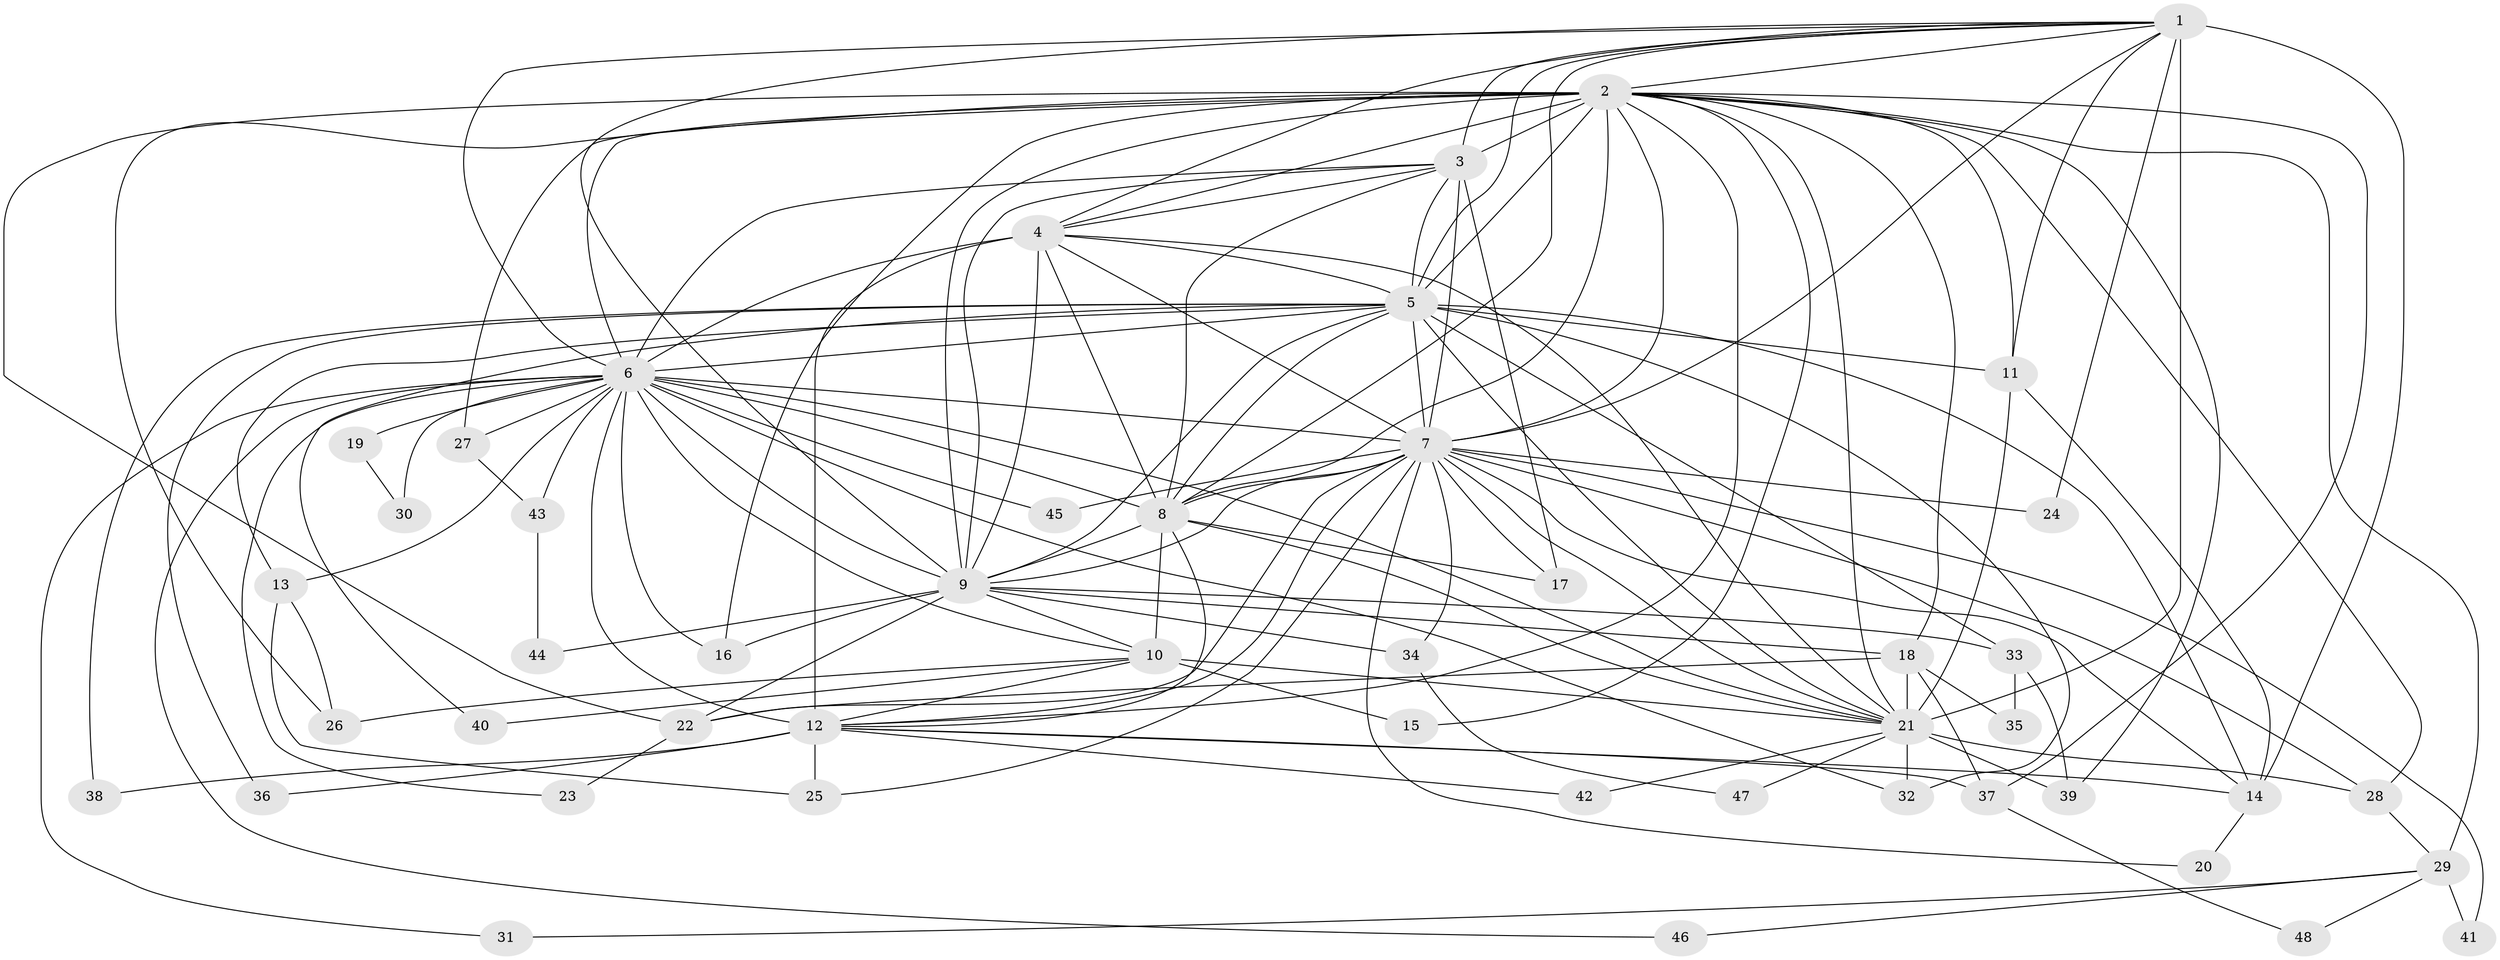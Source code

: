 // original degree distribution, {29: 0.016666666666666666, 19: 0.016666666666666666, 23: 0.016666666666666666, 30: 0.008333333333333333, 20: 0.008333333333333333, 18: 0.008333333333333333, 14: 0.008333333333333333, 2: 0.5333333333333333, 3: 0.19166666666666668, 4: 0.11666666666666667, 8: 0.008333333333333333, 6: 0.025, 5: 0.03333333333333333, 7: 0.008333333333333333}
// Generated by graph-tools (version 1.1) at 2025/49/03/04/25 22:49:21]
// undirected, 48 vertices, 140 edges
graph export_dot {
  node [color=gray90,style=filled];
  1;
  2;
  3;
  4;
  5;
  6;
  7;
  8;
  9;
  10;
  11;
  12;
  13;
  14;
  15;
  16;
  17;
  18;
  19;
  20;
  21;
  22;
  23;
  24;
  25;
  26;
  27;
  28;
  29;
  30;
  31;
  32;
  33;
  34;
  35;
  36;
  37;
  38;
  39;
  40;
  41;
  42;
  43;
  44;
  45;
  46;
  47;
  48;
  1 -- 2 [weight=1.0];
  1 -- 3 [weight=1.0];
  1 -- 4 [weight=1.0];
  1 -- 5 [weight=1.0];
  1 -- 6 [weight=1.0];
  1 -- 7 [weight=3.0];
  1 -- 8 [weight=1.0];
  1 -- 9 [weight=1.0];
  1 -- 11 [weight=1.0];
  1 -- 14 [weight=2.0];
  1 -- 21 [weight=14.0];
  1 -- 24 [weight=2.0];
  2 -- 3 [weight=12.0];
  2 -- 4 [weight=5.0];
  2 -- 5 [weight=1.0];
  2 -- 6 [weight=4.0];
  2 -- 7 [weight=4.0];
  2 -- 8 [weight=1.0];
  2 -- 9 [weight=2.0];
  2 -- 11 [weight=1.0];
  2 -- 12 [weight=6.0];
  2 -- 15 [weight=1.0];
  2 -- 16 [weight=1.0];
  2 -- 18 [weight=1.0];
  2 -- 21 [weight=1.0];
  2 -- 22 [weight=2.0];
  2 -- 26 [weight=1.0];
  2 -- 27 [weight=2.0];
  2 -- 28 [weight=1.0];
  2 -- 29 [weight=3.0];
  2 -- 37 [weight=1.0];
  2 -- 39 [weight=1.0];
  3 -- 4 [weight=1.0];
  3 -- 5 [weight=1.0];
  3 -- 6 [weight=1.0];
  3 -- 7 [weight=3.0];
  3 -- 8 [weight=1.0];
  3 -- 9 [weight=2.0];
  3 -- 17 [weight=1.0];
  4 -- 5 [weight=1.0];
  4 -- 6 [weight=1.0];
  4 -- 7 [weight=4.0];
  4 -- 8 [weight=1.0];
  4 -- 9 [weight=1.0];
  4 -- 12 [weight=14.0];
  4 -- 21 [weight=2.0];
  5 -- 6 [weight=2.0];
  5 -- 7 [weight=3.0];
  5 -- 8 [weight=1.0];
  5 -- 9 [weight=1.0];
  5 -- 11 [weight=1.0];
  5 -- 13 [weight=1.0];
  5 -- 14 [weight=1.0];
  5 -- 21 [weight=1.0];
  5 -- 32 [weight=1.0];
  5 -- 33 [weight=1.0];
  5 -- 36 [weight=1.0];
  5 -- 38 [weight=1.0];
  5 -- 40 [weight=1.0];
  6 -- 7 [weight=3.0];
  6 -- 8 [weight=1.0];
  6 -- 9 [weight=1.0];
  6 -- 10 [weight=2.0];
  6 -- 12 [weight=1.0];
  6 -- 13 [weight=1.0];
  6 -- 16 [weight=1.0];
  6 -- 19 [weight=1.0];
  6 -- 21 [weight=1.0];
  6 -- 23 [weight=1.0];
  6 -- 27 [weight=1.0];
  6 -- 30 [weight=1.0];
  6 -- 31 [weight=1.0];
  6 -- 32 [weight=1.0];
  6 -- 43 [weight=1.0];
  6 -- 45 [weight=1.0];
  6 -- 46 [weight=1.0];
  7 -- 8 [weight=3.0];
  7 -- 9 [weight=2.0];
  7 -- 12 [weight=2.0];
  7 -- 14 [weight=1.0];
  7 -- 17 [weight=1.0];
  7 -- 20 [weight=1.0];
  7 -- 21 [weight=2.0];
  7 -- 22 [weight=1.0];
  7 -- 24 [weight=1.0];
  7 -- 25 [weight=1.0];
  7 -- 28 [weight=1.0];
  7 -- 34 [weight=1.0];
  7 -- 41 [weight=1.0];
  7 -- 45 [weight=1.0];
  8 -- 9 [weight=1.0];
  8 -- 10 [weight=6.0];
  8 -- 12 [weight=1.0];
  8 -- 17 [weight=1.0];
  8 -- 21 [weight=1.0];
  9 -- 10 [weight=1.0];
  9 -- 16 [weight=1.0];
  9 -- 18 [weight=1.0];
  9 -- 22 [weight=1.0];
  9 -- 33 [weight=1.0];
  9 -- 34 [weight=1.0];
  9 -- 44 [weight=1.0];
  10 -- 12 [weight=2.0];
  10 -- 15 [weight=2.0];
  10 -- 21 [weight=1.0];
  10 -- 26 [weight=1.0];
  10 -- 40 [weight=1.0];
  11 -- 14 [weight=1.0];
  11 -- 21 [weight=2.0];
  12 -- 14 [weight=1.0];
  12 -- 25 [weight=1.0];
  12 -- 36 [weight=1.0];
  12 -- 37 [weight=1.0];
  12 -- 38 [weight=1.0];
  12 -- 42 [weight=1.0];
  13 -- 25 [weight=1.0];
  13 -- 26 [weight=1.0];
  14 -- 20 [weight=1.0];
  18 -- 21 [weight=1.0];
  18 -- 22 [weight=1.0];
  18 -- 35 [weight=1.0];
  18 -- 37 [weight=1.0];
  19 -- 30 [weight=1.0];
  21 -- 28 [weight=1.0];
  21 -- 32 [weight=1.0];
  21 -- 39 [weight=1.0];
  21 -- 42 [weight=1.0];
  21 -- 47 [weight=1.0];
  22 -- 23 [weight=1.0];
  27 -- 43 [weight=1.0];
  28 -- 29 [weight=1.0];
  29 -- 31 [weight=1.0];
  29 -- 41 [weight=1.0];
  29 -- 46 [weight=1.0];
  29 -- 48 [weight=1.0];
  33 -- 35 [weight=1.0];
  33 -- 39 [weight=1.0];
  34 -- 47 [weight=1.0];
  37 -- 48 [weight=1.0];
  43 -- 44 [weight=1.0];
}
